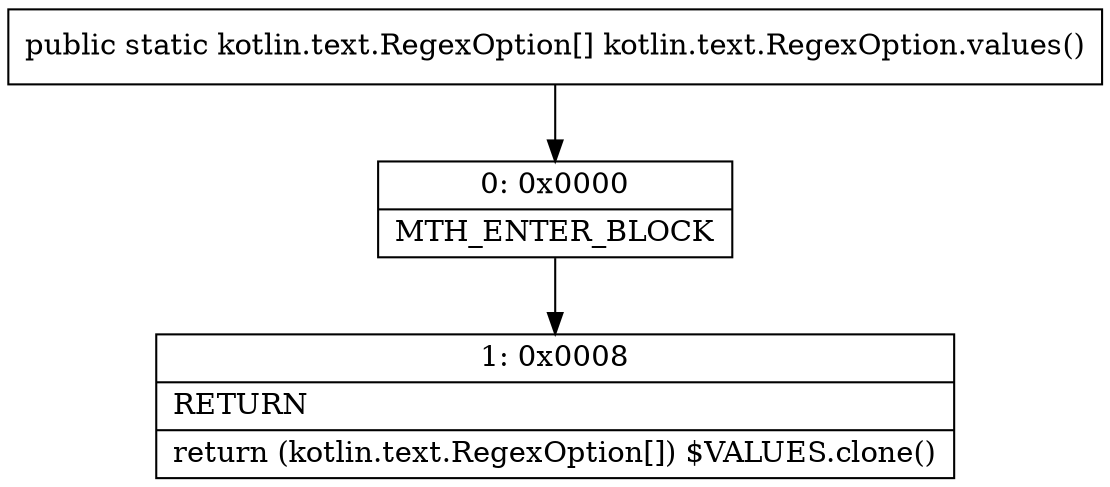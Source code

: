 digraph "CFG forkotlin.text.RegexOption.values()[Lkotlin\/text\/RegexOption;" {
Node_0 [shape=record,label="{0\:\ 0x0000|MTH_ENTER_BLOCK\l}"];
Node_1 [shape=record,label="{1\:\ 0x0008|RETURN\l|return (kotlin.text.RegexOption[]) $VALUES.clone()\l}"];
MethodNode[shape=record,label="{public static kotlin.text.RegexOption[] kotlin.text.RegexOption.values() }"];
MethodNode -> Node_0;
Node_0 -> Node_1;
}


